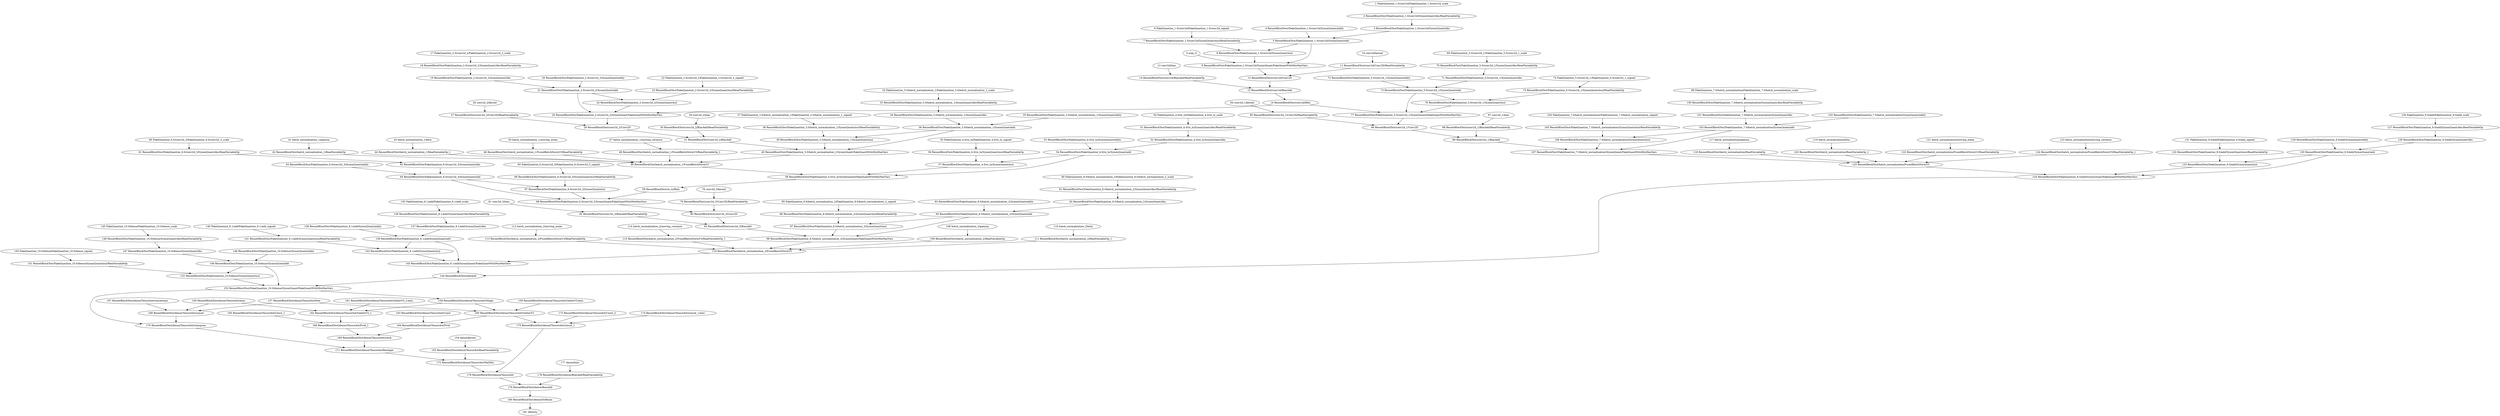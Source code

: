 strict digraph  {
"0 args_0" [id=0, op=Placeholder];
"1 FakeQuantize_1.0/conv2d/FakeQuantize_1.0/conv2d_scale" [id=1, op=Placeholder];
"2 ResnetBlockTest/FakeQuantize_1.0/conv2d/SymmQuant/Abs/ReadVariableOp" [id=2, op=ReadVariableOp];
"3 ResnetBlockTest/FakeQuantize_1.0/conv2d/SymmQuant/Abs" [id=3, op=Abs];
"4 ResnetBlockTest/FakeQuantize_1.0/conv2d/SymmQuant/add/y" [id=4, op=Const];
"5 ResnetBlockTest/FakeQuantize_1.0/conv2d/SymmQuant/add" [id=5, op=AddV2];
"6 FakeQuantize_1.0/conv2d/FakeQuantize_1.0/conv2d_signed" [id=6, op=Placeholder];
"7 ResnetBlockTest/FakeQuantize_1.0/conv2d/SymmQuant/mul/ReadVariableOp" [id=7, op=ReadVariableOp];
"8 ResnetBlockTest/FakeQuantize_1.0/conv2d/SymmQuant/mul" [id=8, op=Mul];
"9 ResnetBlockTest/FakeQuantize_1.0/conv2d/SymmQuant/FakeQuantWithMinMaxVars" [id=9, op=FakeQuantWithMinMaxVars];
"10 conv2d/kernel" [id=10, op=Placeholder];
"11 ResnetBlockTest/conv2d/Conv2D/ReadVariableOp" [id=11, op=ReadVariableOp];
"12 ResnetBlockTest/conv2d/Conv2D" [id=12, op=Conv2D];
"13 conv2d/bias" [id=13, op=Placeholder];
"14 ResnetBlockTest/conv2d/BiasAdd/ReadVariableOp" [id=14, op=ReadVariableOp];
"15 ResnetBlockTest/conv2d/BiasAdd" [id=15, op=BiasAdd];
"16 ResnetBlockTest/conv2d/Relu" [id=16, op=Relu];
"17 FakeQuantize_2.0/conv2d_2/FakeQuantize_2.0/conv2d_2_scale" [id=17, op=Placeholder];
"18 ResnetBlockTest/FakeQuantize_2.0/conv2d_2/SymmQuant/Abs/ReadVariableOp" [id=18, op=ReadVariableOp];
"19 ResnetBlockTest/FakeQuantize_2.0/conv2d_2/SymmQuant/Abs" [id=19, op=Abs];
"20 ResnetBlockTest/FakeQuantize_2.0/conv2d_2/SymmQuant/add/y" [id=20, op=Const];
"21 ResnetBlockTest/FakeQuantize_2.0/conv2d_2/SymmQuant/add" [id=21, op=AddV2];
"22 FakeQuantize_2.0/conv2d_2/FakeQuantize_2.0/conv2d_2_signed" [id=22, op=Placeholder];
"23 ResnetBlockTest/FakeQuantize_2.0/conv2d_2/SymmQuant/mul/ReadVariableOp" [id=23, op=ReadVariableOp];
"24 ResnetBlockTest/FakeQuantize_2.0/conv2d_2/SymmQuant/mul" [id=24, op=Mul];
"25 ResnetBlockTest/FakeQuantize_2.0/conv2d_2/SymmQuant/FakeQuantWithMinMaxVars" [id=25, op=FakeQuantWithMinMaxVars];
"26 conv2d_2/kernel" [id=26, op=Placeholder];
"27 ResnetBlockTest/conv2d_2/Conv2D/ReadVariableOp" [id=27, op=ReadVariableOp];
"28 ResnetBlockTest/conv2d_2/Conv2D" [id=28, op=Conv2D];
"29 conv2d_2/bias" [id=29, op=Placeholder];
"30 ResnetBlockTest/conv2d_2/BiasAdd/ReadVariableOp" [id=30, op=ReadVariableOp];
"31 ResnetBlockTest/conv2d_2/BiasAdd" [id=31, op=BiasAdd];
"32 FakeQuantize_3.0/batch_normalization_1/FakeQuantize_3.0/batch_normalization_1_scale" [id=32, op=Placeholder];
"33 ResnetBlockTest/FakeQuantize_3.0/batch_normalization_1/SymmQuant/Abs/ReadVariableOp" [id=33, op=ReadVariableOp];
"34 ResnetBlockTest/FakeQuantize_3.0/batch_normalization_1/SymmQuant/Abs" [id=34, op=Abs];
"35 ResnetBlockTest/FakeQuantize_3.0/batch_normalization_1/SymmQuant/add/y" [id=35, op=Const];
"36 ResnetBlockTest/FakeQuantize_3.0/batch_normalization_1/SymmQuant/add" [id=36, op=AddV2];
"37 FakeQuantize_3.0/batch_normalization_1/FakeQuantize_3.0/batch_normalization_1_signed" [id=37, op=Placeholder];
"38 ResnetBlockTest/FakeQuantize_3.0/batch_normalization_1/SymmQuant/mul/ReadVariableOp" [id=38, op=ReadVariableOp];
"39 ResnetBlockTest/FakeQuantize_3.0/batch_normalization_1/SymmQuant/mul" [id=39, op=Mul];
"40 ResnetBlockTest/FakeQuantize_3.0/batch_normalization_1/SymmQuant/FakeQuantWithMinMaxVars" [id=40, op=FakeQuantWithMinMaxVars];
"41 batch_normalization_1/gamma" [id=41, op=Placeholder];
"42 ResnetBlockTest/batch_normalization_1/ReadVariableOp" [id=42, op=ReadVariableOp];
"43 batch_normalization_1/beta" [id=43, op=Placeholder];
"44 ResnetBlockTest/batch_normalization_1/ReadVariableOp_1" [id=44, op=ReadVariableOp];
"45 batch_normalization_1/moving_mean" [id=45, op=Placeholder];
"46 ResnetBlockTest/batch_normalization_1/FusedBatchNormV3/ReadVariableOp" [id=46, op=ReadVariableOp];
"47 batch_normalization_1/moving_variance" [id=47, op=Placeholder];
"48 ResnetBlockTest/batch_normalization_1/FusedBatchNormV3/ReadVariableOp_1" [id=48, op=ReadVariableOp];
"49 ResnetBlockTest/batch_normalization_1/FusedBatchNormV3" [id=49, op=FusedBatchNormV3];
"50 FakeQuantize_4.0/re_lu/FakeQuantize_4.0/re_lu_scale" [id=50, op=Placeholder];
"51 ResnetBlockTest/FakeQuantize_4.0/re_lu/SymmQuant/Abs/ReadVariableOp" [id=51, op=ReadVariableOp];
"52 ResnetBlockTest/FakeQuantize_4.0/re_lu/SymmQuant/Abs" [id=52, op=Abs];
"53 ResnetBlockTest/FakeQuantize_4.0/re_lu/SymmQuant/add/y" [id=53, op=Const];
"54 ResnetBlockTest/FakeQuantize_4.0/re_lu/SymmQuant/add" [id=54, op=AddV2];
"55 FakeQuantize_4.0/re_lu/FakeQuantize_4.0/re_lu_signed" [id=55, op=Placeholder];
"56 ResnetBlockTest/FakeQuantize_4.0/re_lu/SymmQuant/mul/ReadVariableOp" [id=56, op=ReadVariableOp];
"57 ResnetBlockTest/FakeQuantize_4.0/re_lu/SymmQuant/mul" [id=57, op=Mul];
"58 ResnetBlockTest/FakeQuantize_4.0/re_lu/SymmQuant/FakeQuantWithMinMaxVars" [id=58, op=FakeQuantWithMinMaxVars];
"59 ResnetBlockTest/re_lu/Relu" [id=59, op=Relu];
"60 FakeQuantize_6.0/conv2d_3/FakeQuantize_6.0/conv2d_3_scale" [id=60, op=Placeholder];
"61 ResnetBlockTest/FakeQuantize_6.0/conv2d_3/SymmQuant/Abs/ReadVariableOp" [id=61, op=ReadVariableOp];
"62 ResnetBlockTest/FakeQuantize_6.0/conv2d_3/SymmQuant/Abs" [id=62, op=Abs];
"63 ResnetBlockTest/FakeQuantize_6.0/conv2d_3/SymmQuant/add/y" [id=63, op=Const];
"64 ResnetBlockTest/FakeQuantize_6.0/conv2d_3/SymmQuant/add" [id=64, op=AddV2];
"65 FakeQuantize_6.0/conv2d_3/FakeQuantize_6.0/conv2d_3_signed" [id=65, op=Placeholder];
"66 ResnetBlockTest/FakeQuantize_6.0/conv2d_3/SymmQuant/mul/ReadVariableOp" [id=66, op=ReadVariableOp];
"67 ResnetBlockTest/FakeQuantize_6.0/conv2d_3/SymmQuant/mul" [id=67, op=Mul];
"68 ResnetBlockTest/FakeQuantize_6.0/conv2d_3/SymmQuant/FakeQuantWithMinMaxVars" [id=68, op=FakeQuantWithMinMaxVars];
"69 FakeQuantize_5.0/conv2d_1/FakeQuantize_5.0/conv2d_1_scale" [id=69, op=Placeholder];
"70 ResnetBlockTest/FakeQuantize_5.0/conv2d_1/SymmQuant/Abs/ReadVariableOp" [id=70, op=ReadVariableOp];
"71 ResnetBlockTest/FakeQuantize_5.0/conv2d_1/SymmQuant/Abs" [id=71, op=Abs];
"72 ResnetBlockTest/FakeQuantize_5.0/conv2d_1/SymmQuant/add/y" [id=72, op=Const];
"73 ResnetBlockTest/FakeQuantize_5.0/conv2d_1/SymmQuant/add" [id=73, op=AddV2];
"74 FakeQuantize_5.0/conv2d_1/FakeQuantize_5.0/conv2d_1_signed" [id=74, op=Placeholder];
"75 ResnetBlockTest/FakeQuantize_5.0/conv2d_1/SymmQuant/mul/ReadVariableOp" [id=75, op=ReadVariableOp];
"76 ResnetBlockTest/FakeQuantize_5.0/conv2d_1/SymmQuant/mul" [id=76, op=Mul];
"77 ResnetBlockTest/FakeQuantize_5.0/conv2d_1/SymmQuant/FakeQuantWithMinMaxVars" [id=77, op=FakeQuantWithMinMaxVars];
"78 conv2d_3/kernel" [id=78, op=Placeholder];
"79 ResnetBlockTest/conv2d_3/Conv2D/ReadVariableOp" [id=79, op=ReadVariableOp];
"80 ResnetBlockTest/conv2d_3/Conv2D" [id=80, op=Conv2D];
"81 conv2d_3/bias" [id=81, op=Placeholder];
"82 ResnetBlockTest/conv2d_3/BiasAdd/ReadVariableOp" [id=82, op=ReadVariableOp];
"83 ResnetBlockTest/conv2d_3/BiasAdd" [id=83, op=BiasAdd];
"84 conv2d_1/kernel" [id=84, op=Placeholder];
"85 ResnetBlockTest/conv2d_1/Conv2D/ReadVariableOp" [id=85, op=ReadVariableOp];
"86 ResnetBlockTest/conv2d_1/Conv2D" [id=86, op=Conv2D];
"87 conv2d_1/bias" [id=87, op=Placeholder];
"88 ResnetBlockTest/conv2d_1/BiasAdd/ReadVariableOp" [id=88, op=ReadVariableOp];
"89 ResnetBlockTest/conv2d_1/BiasAdd" [id=89, op=BiasAdd];
"90 FakeQuantize_8.0/batch_normalization_2/FakeQuantize_8.0/batch_normalization_2_scale" [id=90, op=Placeholder];
"91 ResnetBlockTest/FakeQuantize_8.0/batch_normalization_2/SymmQuant/Abs/ReadVariableOp" [id=91, op=ReadVariableOp];
"92 ResnetBlockTest/FakeQuantize_8.0/batch_normalization_2/SymmQuant/Abs" [id=92, op=Abs];
"93 ResnetBlockTest/FakeQuantize_8.0/batch_normalization_2/SymmQuant/add/y" [id=93, op=Const];
"94 ResnetBlockTest/FakeQuantize_8.0/batch_normalization_2/SymmQuant/add" [id=94, op=AddV2];
"95 FakeQuantize_8.0/batch_normalization_2/FakeQuantize_8.0/batch_normalization_2_signed" [id=95, op=Placeholder];
"96 ResnetBlockTest/FakeQuantize_8.0/batch_normalization_2/SymmQuant/mul/ReadVariableOp" [id=96, op=ReadVariableOp];
"97 ResnetBlockTest/FakeQuantize_8.0/batch_normalization_2/SymmQuant/mul" [id=97, op=Mul];
"98 ResnetBlockTest/FakeQuantize_8.0/batch_normalization_2/SymmQuant/FakeQuantWithMinMaxVars" [id=98, op=FakeQuantWithMinMaxVars];
"99 FakeQuantize_7.0/batch_normalization/FakeQuantize_7.0/batch_normalization_scale" [id=99, op=Placeholder];
"100 ResnetBlockTest/FakeQuantize_7.0/batch_normalization/SymmQuant/Abs/ReadVariableOp" [id=100, op=ReadVariableOp];
"101 ResnetBlockTest/FakeQuantize_7.0/batch_normalization/SymmQuant/Abs" [id=101, op=Abs];
"102 ResnetBlockTest/FakeQuantize_7.0/batch_normalization/SymmQuant/add/y" [id=102, op=Const];
"103 ResnetBlockTest/FakeQuantize_7.0/batch_normalization/SymmQuant/add" [id=103, op=AddV2];
"104 FakeQuantize_7.0/batch_normalization/FakeQuantize_7.0/batch_normalization_signed" [id=104, op=Placeholder];
"105 ResnetBlockTest/FakeQuantize_7.0/batch_normalization/SymmQuant/mul/ReadVariableOp" [id=105, op=ReadVariableOp];
"106 ResnetBlockTest/FakeQuantize_7.0/batch_normalization/SymmQuant/mul" [id=106, op=Mul];
"107 ResnetBlockTest/FakeQuantize_7.0/batch_normalization/SymmQuant/FakeQuantWithMinMaxVars" [id=107, op=FakeQuantWithMinMaxVars];
"108 batch_normalization_2/gamma" [id=108, op=Placeholder];
"109 ResnetBlockTest/batch_normalization_2/ReadVariableOp" [id=109, op=ReadVariableOp];
"110 batch_normalization_2/beta" [id=110, op=Placeholder];
"111 ResnetBlockTest/batch_normalization_2/ReadVariableOp_1" [id=111, op=ReadVariableOp];
"112 batch_normalization_2/moving_mean" [id=112, op=Placeholder];
"113 ResnetBlockTest/batch_normalization_2/FusedBatchNormV3/ReadVariableOp" [id=113, op=ReadVariableOp];
"114 batch_normalization_2/moving_variance" [id=114, op=Placeholder];
"115 ResnetBlockTest/batch_normalization_2/FusedBatchNormV3/ReadVariableOp_1" [id=115, op=ReadVariableOp];
"116 ResnetBlockTest/batch_normalization_2/FusedBatchNormV3" [id=116, op=FusedBatchNormV3];
"117 batch_normalization/gamma" [id=117, op=Placeholder];
"118 ResnetBlockTest/batch_normalization/ReadVariableOp" [id=118, op=ReadVariableOp];
"119 batch_normalization/beta" [id=119, op=Placeholder];
"120 ResnetBlockTest/batch_normalization/ReadVariableOp_1" [id=120, op=ReadVariableOp];
"121 batch_normalization/moving_mean" [id=121, op=Placeholder];
"122 ResnetBlockTest/batch_normalization/FusedBatchNormV3/ReadVariableOp" [id=122, op=ReadVariableOp];
"123 batch_normalization/moving_variance" [id=123, op=Placeholder];
"124 ResnetBlockTest/batch_normalization/FusedBatchNormV3/ReadVariableOp_1" [id=124, op=ReadVariableOp];
"125 ResnetBlockTest/batch_normalization/FusedBatchNormV3" [id=125, op=FusedBatchNormV3];
"126 FakeQuantize_9.0/add/FakeQuantize_9.0/add_scale" [id=126, op=Placeholder];
"127 ResnetBlockTest/FakeQuantize_9.0/add/SymmQuant/Abs/ReadVariableOp" [id=127, op=ReadVariableOp];
"128 ResnetBlockTest/FakeQuantize_9.0/add/SymmQuant/Abs" [id=128, op=Abs];
"129 ResnetBlockTest/FakeQuantize_9.0/add/SymmQuant/add/y" [id=129, op=Const];
"130 ResnetBlockTest/FakeQuantize_9.0/add/SymmQuant/add" [id=130, op=AddV2];
"131 FakeQuantize_9.0/add/FakeQuantize_9.0/add_signed" [id=131, op=Placeholder];
"132 ResnetBlockTest/FakeQuantize_9.0/add/SymmQuant/mul/ReadVariableOp" [id=132, op=ReadVariableOp];
"133 ResnetBlockTest/FakeQuantize_9.0/add/SymmQuant/mul" [id=133, op=Mul];
"134 ResnetBlockTest/FakeQuantize_9.0/add/SymmQuant/FakeQuantWithMinMaxVars" [id=134, op=FakeQuantWithMinMaxVars];
"135 FakeQuantize_9.1/add/FakeQuantize_9.1/add_scale" [id=135, op=Placeholder];
"136 ResnetBlockTest/FakeQuantize_9.1/add/SymmQuant/Abs/ReadVariableOp" [id=136, op=ReadVariableOp];
"137 ResnetBlockTest/FakeQuantize_9.1/add/SymmQuant/Abs" [id=137, op=Abs];
"138 ResnetBlockTest/FakeQuantize_9.1/add/SymmQuant/add/y" [id=138, op=Const];
"139 ResnetBlockTest/FakeQuantize_9.1/add/SymmQuant/add" [id=139, op=AddV2];
"140 FakeQuantize_9.1/add/FakeQuantize_9.1/add_signed" [id=140, op=Placeholder];
"141 ResnetBlockTest/FakeQuantize_9.1/add/SymmQuant/mul/ReadVariableOp" [id=141, op=ReadVariableOp];
"142 ResnetBlockTest/FakeQuantize_9.1/add/SymmQuant/mul" [id=142, op=Mul];
"143 ResnetBlockTest/FakeQuantize_9.1/add/SymmQuant/FakeQuantWithMinMaxVars" [id=143, op=FakeQuantWithMinMaxVars];
"144 ResnetBlockTest/add/add" [id=144, op=AddV2];
"145 FakeQuantize_10.0/dense/FakeQuantize_10.0/dense_scale" [id=145, op=Placeholder];
"146 ResnetBlockTest/FakeQuantize_10.0/dense/SymmQuant/Abs/ReadVariableOp" [id=146, op=ReadVariableOp];
"147 ResnetBlockTest/FakeQuantize_10.0/dense/SymmQuant/Abs" [id=147, op=Abs];
"148 ResnetBlockTest/FakeQuantize_10.0/dense/SymmQuant/add/y" [id=148, op=Const];
"149 ResnetBlockTest/FakeQuantize_10.0/dense/SymmQuant/add" [id=149, op=AddV2];
"150 FakeQuantize_10.0/dense/FakeQuantize_10.0/dense_signed" [id=150, op=Placeholder];
"151 ResnetBlockTest/FakeQuantize_10.0/dense/SymmQuant/mul/ReadVariableOp" [id=151, op=ReadVariableOp];
"152 ResnetBlockTest/FakeQuantize_10.0/dense/SymmQuant/mul" [id=152, op=Mul];
"153 ResnetBlockTest/FakeQuantize_10.0/dense/SymmQuant/FakeQuantWithMinMaxVars" [id=153, op=FakeQuantWithMinMaxVars];
"154 dense/kernel" [id=154, op=Placeholder];
"155 ResnetBlockTest/dense/Tensordot/ReadVariableOp" [id=155, op=ReadVariableOp];
"156 ResnetBlockTest/dense/Tensordot/axes" [id=156, op=Const];
"157 ResnetBlockTest/dense/Tensordot/free" [id=157, op=Const];
"158 ResnetBlockTest/dense/Tensordot/Shape" [id=158, op=Shape];
"159 ResnetBlockTest/dense/Tensordot/GatherV2/axis" [id=159, op=Const];
"160 ResnetBlockTest/dense/Tensordot/GatherV2" [id=160, op=GatherV2];
"161 ResnetBlockTest/dense/Tensordot/GatherV2_1/axis" [id=161, op=Const];
"162 ResnetBlockTest/dense/Tensordot/GatherV2_1" [id=162, op=GatherV2];
"163 ResnetBlockTest/dense/Tensordot/Const" [id=163, op=Const];
"164 ResnetBlockTest/dense/Tensordot/Prod" [id=164, op=Prod];
"165 ResnetBlockTest/dense/Tensordot/Const_1" [id=165, op=Const];
"166 ResnetBlockTest/dense/Tensordot/Prod_1" [id=166, op=Prod];
"167 ResnetBlockTest/dense/Tensordot/concat/axis" [id=167, op=Const];
"168 ResnetBlockTest/dense/Tensordot/concat" [id=168, op=ConcatV2];
"169 ResnetBlockTest/dense/Tensordot/stack" [id=169, op=Pack];
"170 ResnetBlockTest/dense/Tensordot/transpose" [id=170, op=Transpose];
"171 ResnetBlockTest/dense/Tensordot/Reshape" [id=171, op=Reshape];
"172 ResnetBlockTest/dense/Tensordot/MatMul" [id=172, op=MatMul];
"173 ResnetBlockTest/dense/Tensordot/Const_2" [id=173, op=Const];
"174 ResnetBlockTest/dense/Tensordot/concat_1/axis" [id=174, op=Const];
"175 ResnetBlockTest/dense/Tensordot/concat_1" [id=175, op=ConcatV2];
"176 ResnetBlockTest/dense/Tensordot" [id=176, op=Reshape];
"177 dense/bias" [id=177, op=Placeholder];
"178 ResnetBlockTest/dense/BiasAdd/ReadVariableOp" [id=178, op=ReadVariableOp];
"179 ResnetBlockTest/dense/BiasAdd" [id=179, op=BiasAdd];
"180 ResnetBlockTest/dense/Softmax" [id=180, op=Softmax];
"181 Identity" [id=181, op=Identity];
"0 args_0" -> "9 ResnetBlockTest/FakeQuantize_1.0/conv2d/SymmQuant/FakeQuantWithMinMaxVars";
"1 FakeQuantize_1.0/conv2d/FakeQuantize_1.0/conv2d_scale" -> "2 ResnetBlockTest/FakeQuantize_1.0/conv2d/SymmQuant/Abs/ReadVariableOp";
"2 ResnetBlockTest/FakeQuantize_1.0/conv2d/SymmQuant/Abs/ReadVariableOp" -> "3 ResnetBlockTest/FakeQuantize_1.0/conv2d/SymmQuant/Abs";
"3 ResnetBlockTest/FakeQuantize_1.0/conv2d/SymmQuant/Abs" -> "5 ResnetBlockTest/FakeQuantize_1.0/conv2d/SymmQuant/add";
"4 ResnetBlockTest/FakeQuantize_1.0/conv2d/SymmQuant/add/y" -> "5 ResnetBlockTest/FakeQuantize_1.0/conv2d/SymmQuant/add";
"5 ResnetBlockTest/FakeQuantize_1.0/conv2d/SymmQuant/add" -> "8 ResnetBlockTest/FakeQuantize_1.0/conv2d/SymmQuant/mul";
"5 ResnetBlockTest/FakeQuantize_1.0/conv2d/SymmQuant/add" -> "9 ResnetBlockTest/FakeQuantize_1.0/conv2d/SymmQuant/FakeQuantWithMinMaxVars";
"6 FakeQuantize_1.0/conv2d/FakeQuantize_1.0/conv2d_signed" -> "7 ResnetBlockTest/FakeQuantize_1.0/conv2d/SymmQuant/mul/ReadVariableOp";
"7 ResnetBlockTest/FakeQuantize_1.0/conv2d/SymmQuant/mul/ReadVariableOp" -> "8 ResnetBlockTest/FakeQuantize_1.0/conv2d/SymmQuant/mul";
"8 ResnetBlockTest/FakeQuantize_1.0/conv2d/SymmQuant/mul" -> "9 ResnetBlockTest/FakeQuantize_1.0/conv2d/SymmQuant/FakeQuantWithMinMaxVars";
"9 ResnetBlockTest/FakeQuantize_1.0/conv2d/SymmQuant/FakeQuantWithMinMaxVars" -> "12 ResnetBlockTest/conv2d/Conv2D";
"10 conv2d/kernel" -> "11 ResnetBlockTest/conv2d/Conv2D/ReadVariableOp";
"11 ResnetBlockTest/conv2d/Conv2D/ReadVariableOp" -> "12 ResnetBlockTest/conv2d/Conv2D";
"12 ResnetBlockTest/conv2d/Conv2D" -> "15 ResnetBlockTest/conv2d/BiasAdd";
"13 conv2d/bias" -> "14 ResnetBlockTest/conv2d/BiasAdd/ReadVariableOp";
"14 ResnetBlockTest/conv2d/BiasAdd/ReadVariableOp" -> "15 ResnetBlockTest/conv2d/BiasAdd";
"15 ResnetBlockTest/conv2d/BiasAdd" -> "16 ResnetBlockTest/conv2d/Relu";
"16 ResnetBlockTest/conv2d/Relu" -> "25 ResnetBlockTest/FakeQuantize_2.0/conv2d_2/SymmQuant/FakeQuantWithMinMaxVars";
"16 ResnetBlockTest/conv2d/Relu" -> "77 ResnetBlockTest/FakeQuantize_5.0/conv2d_1/SymmQuant/FakeQuantWithMinMaxVars";
"17 FakeQuantize_2.0/conv2d_2/FakeQuantize_2.0/conv2d_2_scale" -> "18 ResnetBlockTest/FakeQuantize_2.0/conv2d_2/SymmQuant/Abs/ReadVariableOp";
"18 ResnetBlockTest/FakeQuantize_2.0/conv2d_2/SymmQuant/Abs/ReadVariableOp" -> "19 ResnetBlockTest/FakeQuantize_2.0/conv2d_2/SymmQuant/Abs";
"19 ResnetBlockTest/FakeQuantize_2.0/conv2d_2/SymmQuant/Abs" -> "21 ResnetBlockTest/FakeQuantize_2.0/conv2d_2/SymmQuant/add";
"20 ResnetBlockTest/FakeQuantize_2.0/conv2d_2/SymmQuant/add/y" -> "21 ResnetBlockTest/FakeQuantize_2.0/conv2d_2/SymmQuant/add";
"21 ResnetBlockTest/FakeQuantize_2.0/conv2d_2/SymmQuant/add" -> "24 ResnetBlockTest/FakeQuantize_2.0/conv2d_2/SymmQuant/mul";
"21 ResnetBlockTest/FakeQuantize_2.0/conv2d_2/SymmQuant/add" -> "25 ResnetBlockTest/FakeQuantize_2.0/conv2d_2/SymmQuant/FakeQuantWithMinMaxVars";
"22 FakeQuantize_2.0/conv2d_2/FakeQuantize_2.0/conv2d_2_signed" -> "23 ResnetBlockTest/FakeQuantize_2.0/conv2d_2/SymmQuant/mul/ReadVariableOp";
"23 ResnetBlockTest/FakeQuantize_2.0/conv2d_2/SymmQuant/mul/ReadVariableOp" -> "24 ResnetBlockTest/FakeQuantize_2.0/conv2d_2/SymmQuant/mul";
"24 ResnetBlockTest/FakeQuantize_2.0/conv2d_2/SymmQuant/mul" -> "25 ResnetBlockTest/FakeQuantize_2.0/conv2d_2/SymmQuant/FakeQuantWithMinMaxVars";
"25 ResnetBlockTest/FakeQuantize_2.0/conv2d_2/SymmQuant/FakeQuantWithMinMaxVars" -> "28 ResnetBlockTest/conv2d_2/Conv2D";
"26 conv2d_2/kernel" -> "27 ResnetBlockTest/conv2d_2/Conv2D/ReadVariableOp";
"27 ResnetBlockTest/conv2d_2/Conv2D/ReadVariableOp" -> "28 ResnetBlockTest/conv2d_2/Conv2D";
"28 ResnetBlockTest/conv2d_2/Conv2D" -> "31 ResnetBlockTest/conv2d_2/BiasAdd";
"29 conv2d_2/bias" -> "30 ResnetBlockTest/conv2d_2/BiasAdd/ReadVariableOp";
"30 ResnetBlockTest/conv2d_2/BiasAdd/ReadVariableOp" -> "31 ResnetBlockTest/conv2d_2/BiasAdd";
"31 ResnetBlockTest/conv2d_2/BiasAdd" -> "40 ResnetBlockTest/FakeQuantize_3.0/batch_normalization_1/SymmQuant/FakeQuantWithMinMaxVars";
"32 FakeQuantize_3.0/batch_normalization_1/FakeQuantize_3.0/batch_normalization_1_scale" -> "33 ResnetBlockTest/FakeQuantize_3.0/batch_normalization_1/SymmQuant/Abs/ReadVariableOp";
"33 ResnetBlockTest/FakeQuantize_3.0/batch_normalization_1/SymmQuant/Abs/ReadVariableOp" -> "34 ResnetBlockTest/FakeQuantize_3.0/batch_normalization_1/SymmQuant/Abs";
"34 ResnetBlockTest/FakeQuantize_3.0/batch_normalization_1/SymmQuant/Abs" -> "36 ResnetBlockTest/FakeQuantize_3.0/batch_normalization_1/SymmQuant/add";
"35 ResnetBlockTest/FakeQuantize_3.0/batch_normalization_1/SymmQuant/add/y" -> "36 ResnetBlockTest/FakeQuantize_3.0/batch_normalization_1/SymmQuant/add";
"36 ResnetBlockTest/FakeQuantize_3.0/batch_normalization_1/SymmQuant/add" -> "39 ResnetBlockTest/FakeQuantize_3.0/batch_normalization_1/SymmQuant/mul";
"36 ResnetBlockTest/FakeQuantize_3.0/batch_normalization_1/SymmQuant/add" -> "40 ResnetBlockTest/FakeQuantize_3.0/batch_normalization_1/SymmQuant/FakeQuantWithMinMaxVars";
"37 FakeQuantize_3.0/batch_normalization_1/FakeQuantize_3.0/batch_normalization_1_signed" -> "38 ResnetBlockTest/FakeQuantize_3.0/batch_normalization_1/SymmQuant/mul/ReadVariableOp";
"38 ResnetBlockTest/FakeQuantize_3.0/batch_normalization_1/SymmQuant/mul/ReadVariableOp" -> "39 ResnetBlockTest/FakeQuantize_3.0/batch_normalization_1/SymmQuant/mul";
"39 ResnetBlockTest/FakeQuantize_3.0/batch_normalization_1/SymmQuant/mul" -> "40 ResnetBlockTest/FakeQuantize_3.0/batch_normalization_1/SymmQuant/FakeQuantWithMinMaxVars";
"40 ResnetBlockTest/FakeQuantize_3.0/batch_normalization_1/SymmQuant/FakeQuantWithMinMaxVars" -> "49 ResnetBlockTest/batch_normalization_1/FusedBatchNormV3";
"41 batch_normalization_1/gamma" -> "42 ResnetBlockTest/batch_normalization_1/ReadVariableOp";
"42 ResnetBlockTest/batch_normalization_1/ReadVariableOp" -> "49 ResnetBlockTest/batch_normalization_1/FusedBatchNormV3";
"43 batch_normalization_1/beta" -> "44 ResnetBlockTest/batch_normalization_1/ReadVariableOp_1";
"44 ResnetBlockTest/batch_normalization_1/ReadVariableOp_1" -> "49 ResnetBlockTest/batch_normalization_1/FusedBatchNormV3";
"45 batch_normalization_1/moving_mean" -> "46 ResnetBlockTest/batch_normalization_1/FusedBatchNormV3/ReadVariableOp";
"46 ResnetBlockTest/batch_normalization_1/FusedBatchNormV3/ReadVariableOp" -> "49 ResnetBlockTest/batch_normalization_1/FusedBatchNormV3";
"47 batch_normalization_1/moving_variance" -> "48 ResnetBlockTest/batch_normalization_1/FusedBatchNormV3/ReadVariableOp_1";
"48 ResnetBlockTest/batch_normalization_1/FusedBatchNormV3/ReadVariableOp_1" -> "49 ResnetBlockTest/batch_normalization_1/FusedBatchNormV3";
"49 ResnetBlockTest/batch_normalization_1/FusedBatchNormV3" -> "58 ResnetBlockTest/FakeQuantize_4.0/re_lu/SymmQuant/FakeQuantWithMinMaxVars";
"50 FakeQuantize_4.0/re_lu/FakeQuantize_4.0/re_lu_scale" -> "51 ResnetBlockTest/FakeQuantize_4.0/re_lu/SymmQuant/Abs/ReadVariableOp";
"51 ResnetBlockTest/FakeQuantize_4.0/re_lu/SymmQuant/Abs/ReadVariableOp" -> "52 ResnetBlockTest/FakeQuantize_4.0/re_lu/SymmQuant/Abs";
"52 ResnetBlockTest/FakeQuantize_4.0/re_lu/SymmQuant/Abs" -> "54 ResnetBlockTest/FakeQuantize_4.0/re_lu/SymmQuant/add";
"53 ResnetBlockTest/FakeQuantize_4.0/re_lu/SymmQuant/add/y" -> "54 ResnetBlockTest/FakeQuantize_4.0/re_lu/SymmQuant/add";
"54 ResnetBlockTest/FakeQuantize_4.0/re_lu/SymmQuant/add" -> "57 ResnetBlockTest/FakeQuantize_4.0/re_lu/SymmQuant/mul";
"54 ResnetBlockTest/FakeQuantize_4.0/re_lu/SymmQuant/add" -> "58 ResnetBlockTest/FakeQuantize_4.0/re_lu/SymmQuant/FakeQuantWithMinMaxVars";
"55 FakeQuantize_4.0/re_lu/FakeQuantize_4.0/re_lu_signed" -> "56 ResnetBlockTest/FakeQuantize_4.0/re_lu/SymmQuant/mul/ReadVariableOp";
"56 ResnetBlockTest/FakeQuantize_4.0/re_lu/SymmQuant/mul/ReadVariableOp" -> "57 ResnetBlockTest/FakeQuantize_4.0/re_lu/SymmQuant/mul";
"57 ResnetBlockTest/FakeQuantize_4.0/re_lu/SymmQuant/mul" -> "58 ResnetBlockTest/FakeQuantize_4.0/re_lu/SymmQuant/FakeQuantWithMinMaxVars";
"58 ResnetBlockTest/FakeQuantize_4.0/re_lu/SymmQuant/FakeQuantWithMinMaxVars" -> "59 ResnetBlockTest/re_lu/Relu";
"59 ResnetBlockTest/re_lu/Relu" -> "68 ResnetBlockTest/FakeQuantize_6.0/conv2d_3/SymmQuant/FakeQuantWithMinMaxVars";
"60 FakeQuantize_6.0/conv2d_3/FakeQuantize_6.0/conv2d_3_scale" -> "61 ResnetBlockTest/FakeQuantize_6.0/conv2d_3/SymmQuant/Abs/ReadVariableOp";
"61 ResnetBlockTest/FakeQuantize_6.0/conv2d_3/SymmQuant/Abs/ReadVariableOp" -> "62 ResnetBlockTest/FakeQuantize_6.0/conv2d_3/SymmQuant/Abs";
"62 ResnetBlockTest/FakeQuantize_6.0/conv2d_3/SymmQuant/Abs" -> "64 ResnetBlockTest/FakeQuantize_6.0/conv2d_3/SymmQuant/add";
"63 ResnetBlockTest/FakeQuantize_6.0/conv2d_3/SymmQuant/add/y" -> "64 ResnetBlockTest/FakeQuantize_6.0/conv2d_3/SymmQuant/add";
"64 ResnetBlockTest/FakeQuantize_6.0/conv2d_3/SymmQuant/add" -> "67 ResnetBlockTest/FakeQuantize_6.0/conv2d_3/SymmQuant/mul";
"64 ResnetBlockTest/FakeQuantize_6.0/conv2d_3/SymmQuant/add" -> "68 ResnetBlockTest/FakeQuantize_6.0/conv2d_3/SymmQuant/FakeQuantWithMinMaxVars";
"65 FakeQuantize_6.0/conv2d_3/FakeQuantize_6.0/conv2d_3_signed" -> "66 ResnetBlockTest/FakeQuantize_6.0/conv2d_3/SymmQuant/mul/ReadVariableOp";
"66 ResnetBlockTest/FakeQuantize_6.0/conv2d_3/SymmQuant/mul/ReadVariableOp" -> "67 ResnetBlockTest/FakeQuantize_6.0/conv2d_3/SymmQuant/mul";
"67 ResnetBlockTest/FakeQuantize_6.0/conv2d_3/SymmQuant/mul" -> "68 ResnetBlockTest/FakeQuantize_6.0/conv2d_3/SymmQuant/FakeQuantWithMinMaxVars";
"68 ResnetBlockTest/FakeQuantize_6.0/conv2d_3/SymmQuant/FakeQuantWithMinMaxVars" -> "80 ResnetBlockTest/conv2d_3/Conv2D";
"69 FakeQuantize_5.0/conv2d_1/FakeQuantize_5.0/conv2d_1_scale" -> "70 ResnetBlockTest/FakeQuantize_5.0/conv2d_1/SymmQuant/Abs/ReadVariableOp";
"70 ResnetBlockTest/FakeQuantize_5.0/conv2d_1/SymmQuant/Abs/ReadVariableOp" -> "71 ResnetBlockTest/FakeQuantize_5.0/conv2d_1/SymmQuant/Abs";
"71 ResnetBlockTest/FakeQuantize_5.0/conv2d_1/SymmQuant/Abs" -> "73 ResnetBlockTest/FakeQuantize_5.0/conv2d_1/SymmQuant/add";
"72 ResnetBlockTest/FakeQuantize_5.0/conv2d_1/SymmQuant/add/y" -> "73 ResnetBlockTest/FakeQuantize_5.0/conv2d_1/SymmQuant/add";
"73 ResnetBlockTest/FakeQuantize_5.0/conv2d_1/SymmQuant/add" -> "76 ResnetBlockTest/FakeQuantize_5.0/conv2d_1/SymmQuant/mul";
"73 ResnetBlockTest/FakeQuantize_5.0/conv2d_1/SymmQuant/add" -> "77 ResnetBlockTest/FakeQuantize_5.0/conv2d_1/SymmQuant/FakeQuantWithMinMaxVars";
"74 FakeQuantize_5.0/conv2d_1/FakeQuantize_5.0/conv2d_1_signed" -> "75 ResnetBlockTest/FakeQuantize_5.0/conv2d_1/SymmQuant/mul/ReadVariableOp";
"75 ResnetBlockTest/FakeQuantize_5.0/conv2d_1/SymmQuant/mul/ReadVariableOp" -> "76 ResnetBlockTest/FakeQuantize_5.0/conv2d_1/SymmQuant/mul";
"76 ResnetBlockTest/FakeQuantize_5.0/conv2d_1/SymmQuant/mul" -> "77 ResnetBlockTest/FakeQuantize_5.0/conv2d_1/SymmQuant/FakeQuantWithMinMaxVars";
"77 ResnetBlockTest/FakeQuantize_5.0/conv2d_1/SymmQuant/FakeQuantWithMinMaxVars" -> "86 ResnetBlockTest/conv2d_1/Conv2D";
"78 conv2d_3/kernel" -> "79 ResnetBlockTest/conv2d_3/Conv2D/ReadVariableOp";
"79 ResnetBlockTest/conv2d_3/Conv2D/ReadVariableOp" -> "80 ResnetBlockTest/conv2d_3/Conv2D";
"80 ResnetBlockTest/conv2d_3/Conv2D" -> "83 ResnetBlockTest/conv2d_3/BiasAdd";
"81 conv2d_3/bias" -> "82 ResnetBlockTest/conv2d_3/BiasAdd/ReadVariableOp";
"82 ResnetBlockTest/conv2d_3/BiasAdd/ReadVariableOp" -> "83 ResnetBlockTest/conv2d_3/BiasAdd";
"83 ResnetBlockTest/conv2d_3/BiasAdd" -> "98 ResnetBlockTest/FakeQuantize_8.0/batch_normalization_2/SymmQuant/FakeQuantWithMinMaxVars";
"84 conv2d_1/kernel" -> "85 ResnetBlockTest/conv2d_1/Conv2D/ReadVariableOp";
"85 ResnetBlockTest/conv2d_1/Conv2D/ReadVariableOp" -> "86 ResnetBlockTest/conv2d_1/Conv2D";
"86 ResnetBlockTest/conv2d_1/Conv2D" -> "89 ResnetBlockTest/conv2d_1/BiasAdd";
"87 conv2d_1/bias" -> "88 ResnetBlockTest/conv2d_1/BiasAdd/ReadVariableOp";
"88 ResnetBlockTest/conv2d_1/BiasAdd/ReadVariableOp" -> "89 ResnetBlockTest/conv2d_1/BiasAdd";
"89 ResnetBlockTest/conv2d_1/BiasAdd" -> "107 ResnetBlockTest/FakeQuantize_7.0/batch_normalization/SymmQuant/FakeQuantWithMinMaxVars";
"90 FakeQuantize_8.0/batch_normalization_2/FakeQuantize_8.0/batch_normalization_2_scale" -> "91 ResnetBlockTest/FakeQuantize_8.0/batch_normalization_2/SymmQuant/Abs/ReadVariableOp";
"91 ResnetBlockTest/FakeQuantize_8.0/batch_normalization_2/SymmQuant/Abs/ReadVariableOp" -> "92 ResnetBlockTest/FakeQuantize_8.0/batch_normalization_2/SymmQuant/Abs";
"92 ResnetBlockTest/FakeQuantize_8.0/batch_normalization_2/SymmQuant/Abs" -> "94 ResnetBlockTest/FakeQuantize_8.0/batch_normalization_2/SymmQuant/add";
"93 ResnetBlockTest/FakeQuantize_8.0/batch_normalization_2/SymmQuant/add/y" -> "94 ResnetBlockTest/FakeQuantize_8.0/batch_normalization_2/SymmQuant/add";
"94 ResnetBlockTest/FakeQuantize_8.0/batch_normalization_2/SymmQuant/add" -> "97 ResnetBlockTest/FakeQuantize_8.0/batch_normalization_2/SymmQuant/mul";
"94 ResnetBlockTest/FakeQuantize_8.0/batch_normalization_2/SymmQuant/add" -> "98 ResnetBlockTest/FakeQuantize_8.0/batch_normalization_2/SymmQuant/FakeQuantWithMinMaxVars";
"95 FakeQuantize_8.0/batch_normalization_2/FakeQuantize_8.0/batch_normalization_2_signed" -> "96 ResnetBlockTest/FakeQuantize_8.0/batch_normalization_2/SymmQuant/mul/ReadVariableOp";
"96 ResnetBlockTest/FakeQuantize_8.0/batch_normalization_2/SymmQuant/mul/ReadVariableOp" -> "97 ResnetBlockTest/FakeQuantize_8.0/batch_normalization_2/SymmQuant/mul";
"97 ResnetBlockTest/FakeQuantize_8.0/batch_normalization_2/SymmQuant/mul" -> "98 ResnetBlockTest/FakeQuantize_8.0/batch_normalization_2/SymmQuant/FakeQuantWithMinMaxVars";
"98 ResnetBlockTest/FakeQuantize_8.0/batch_normalization_2/SymmQuant/FakeQuantWithMinMaxVars" -> "116 ResnetBlockTest/batch_normalization_2/FusedBatchNormV3";
"99 FakeQuantize_7.0/batch_normalization/FakeQuantize_7.0/batch_normalization_scale" -> "100 ResnetBlockTest/FakeQuantize_7.0/batch_normalization/SymmQuant/Abs/ReadVariableOp";
"100 ResnetBlockTest/FakeQuantize_7.0/batch_normalization/SymmQuant/Abs/ReadVariableOp" -> "101 ResnetBlockTest/FakeQuantize_7.0/batch_normalization/SymmQuant/Abs";
"101 ResnetBlockTest/FakeQuantize_7.0/batch_normalization/SymmQuant/Abs" -> "103 ResnetBlockTest/FakeQuantize_7.0/batch_normalization/SymmQuant/add";
"102 ResnetBlockTest/FakeQuantize_7.0/batch_normalization/SymmQuant/add/y" -> "103 ResnetBlockTest/FakeQuantize_7.0/batch_normalization/SymmQuant/add";
"103 ResnetBlockTest/FakeQuantize_7.0/batch_normalization/SymmQuant/add" -> "106 ResnetBlockTest/FakeQuantize_7.0/batch_normalization/SymmQuant/mul";
"103 ResnetBlockTest/FakeQuantize_7.0/batch_normalization/SymmQuant/add" -> "107 ResnetBlockTest/FakeQuantize_7.0/batch_normalization/SymmQuant/FakeQuantWithMinMaxVars";
"104 FakeQuantize_7.0/batch_normalization/FakeQuantize_7.0/batch_normalization_signed" -> "105 ResnetBlockTest/FakeQuantize_7.0/batch_normalization/SymmQuant/mul/ReadVariableOp";
"105 ResnetBlockTest/FakeQuantize_7.0/batch_normalization/SymmQuant/mul/ReadVariableOp" -> "106 ResnetBlockTest/FakeQuantize_7.0/batch_normalization/SymmQuant/mul";
"106 ResnetBlockTest/FakeQuantize_7.0/batch_normalization/SymmQuant/mul" -> "107 ResnetBlockTest/FakeQuantize_7.0/batch_normalization/SymmQuant/FakeQuantWithMinMaxVars";
"107 ResnetBlockTest/FakeQuantize_7.0/batch_normalization/SymmQuant/FakeQuantWithMinMaxVars" -> "125 ResnetBlockTest/batch_normalization/FusedBatchNormV3";
"108 batch_normalization_2/gamma" -> "109 ResnetBlockTest/batch_normalization_2/ReadVariableOp";
"109 ResnetBlockTest/batch_normalization_2/ReadVariableOp" -> "116 ResnetBlockTest/batch_normalization_2/FusedBatchNormV3";
"110 batch_normalization_2/beta" -> "111 ResnetBlockTest/batch_normalization_2/ReadVariableOp_1";
"111 ResnetBlockTest/batch_normalization_2/ReadVariableOp_1" -> "116 ResnetBlockTest/batch_normalization_2/FusedBatchNormV3";
"112 batch_normalization_2/moving_mean" -> "113 ResnetBlockTest/batch_normalization_2/FusedBatchNormV3/ReadVariableOp";
"113 ResnetBlockTest/batch_normalization_2/FusedBatchNormV3/ReadVariableOp" -> "116 ResnetBlockTest/batch_normalization_2/FusedBatchNormV3";
"114 batch_normalization_2/moving_variance" -> "115 ResnetBlockTest/batch_normalization_2/FusedBatchNormV3/ReadVariableOp_1";
"115 ResnetBlockTest/batch_normalization_2/FusedBatchNormV3/ReadVariableOp_1" -> "116 ResnetBlockTest/batch_normalization_2/FusedBatchNormV3";
"116 ResnetBlockTest/batch_normalization_2/FusedBatchNormV3" -> "143 ResnetBlockTest/FakeQuantize_9.1/add/SymmQuant/FakeQuantWithMinMaxVars";
"117 batch_normalization/gamma" -> "118 ResnetBlockTest/batch_normalization/ReadVariableOp";
"118 ResnetBlockTest/batch_normalization/ReadVariableOp" -> "125 ResnetBlockTest/batch_normalization/FusedBatchNormV3";
"119 batch_normalization/beta" -> "120 ResnetBlockTest/batch_normalization/ReadVariableOp_1";
"120 ResnetBlockTest/batch_normalization/ReadVariableOp_1" -> "125 ResnetBlockTest/batch_normalization/FusedBatchNormV3";
"121 batch_normalization/moving_mean" -> "122 ResnetBlockTest/batch_normalization/FusedBatchNormV3/ReadVariableOp";
"122 ResnetBlockTest/batch_normalization/FusedBatchNormV3/ReadVariableOp" -> "125 ResnetBlockTest/batch_normalization/FusedBatchNormV3";
"123 batch_normalization/moving_variance" -> "124 ResnetBlockTest/batch_normalization/FusedBatchNormV3/ReadVariableOp_1";
"124 ResnetBlockTest/batch_normalization/FusedBatchNormV3/ReadVariableOp_1" -> "125 ResnetBlockTest/batch_normalization/FusedBatchNormV3";
"125 ResnetBlockTest/batch_normalization/FusedBatchNormV3" -> "134 ResnetBlockTest/FakeQuantize_9.0/add/SymmQuant/FakeQuantWithMinMaxVars";
"126 FakeQuantize_9.0/add/FakeQuantize_9.0/add_scale" -> "127 ResnetBlockTest/FakeQuantize_9.0/add/SymmQuant/Abs/ReadVariableOp";
"127 ResnetBlockTest/FakeQuantize_9.0/add/SymmQuant/Abs/ReadVariableOp" -> "128 ResnetBlockTest/FakeQuantize_9.0/add/SymmQuant/Abs";
"128 ResnetBlockTest/FakeQuantize_9.0/add/SymmQuant/Abs" -> "130 ResnetBlockTest/FakeQuantize_9.0/add/SymmQuant/add";
"129 ResnetBlockTest/FakeQuantize_9.0/add/SymmQuant/add/y" -> "130 ResnetBlockTest/FakeQuantize_9.0/add/SymmQuant/add";
"130 ResnetBlockTest/FakeQuantize_9.0/add/SymmQuant/add" -> "133 ResnetBlockTest/FakeQuantize_9.0/add/SymmQuant/mul";
"130 ResnetBlockTest/FakeQuantize_9.0/add/SymmQuant/add" -> "134 ResnetBlockTest/FakeQuantize_9.0/add/SymmQuant/FakeQuantWithMinMaxVars";
"131 FakeQuantize_9.0/add/FakeQuantize_9.0/add_signed" -> "132 ResnetBlockTest/FakeQuantize_9.0/add/SymmQuant/mul/ReadVariableOp";
"132 ResnetBlockTest/FakeQuantize_9.0/add/SymmQuant/mul/ReadVariableOp" -> "133 ResnetBlockTest/FakeQuantize_9.0/add/SymmQuant/mul";
"133 ResnetBlockTest/FakeQuantize_9.0/add/SymmQuant/mul" -> "134 ResnetBlockTest/FakeQuantize_9.0/add/SymmQuant/FakeQuantWithMinMaxVars";
"134 ResnetBlockTest/FakeQuantize_9.0/add/SymmQuant/FakeQuantWithMinMaxVars" -> "144 ResnetBlockTest/add/add";
"135 FakeQuantize_9.1/add/FakeQuantize_9.1/add_scale" -> "136 ResnetBlockTest/FakeQuantize_9.1/add/SymmQuant/Abs/ReadVariableOp";
"136 ResnetBlockTest/FakeQuantize_9.1/add/SymmQuant/Abs/ReadVariableOp" -> "137 ResnetBlockTest/FakeQuantize_9.1/add/SymmQuant/Abs";
"137 ResnetBlockTest/FakeQuantize_9.1/add/SymmQuant/Abs" -> "139 ResnetBlockTest/FakeQuantize_9.1/add/SymmQuant/add";
"138 ResnetBlockTest/FakeQuantize_9.1/add/SymmQuant/add/y" -> "139 ResnetBlockTest/FakeQuantize_9.1/add/SymmQuant/add";
"139 ResnetBlockTest/FakeQuantize_9.1/add/SymmQuant/add" -> "142 ResnetBlockTest/FakeQuantize_9.1/add/SymmQuant/mul";
"139 ResnetBlockTest/FakeQuantize_9.1/add/SymmQuant/add" -> "143 ResnetBlockTest/FakeQuantize_9.1/add/SymmQuant/FakeQuantWithMinMaxVars";
"140 FakeQuantize_9.1/add/FakeQuantize_9.1/add_signed" -> "141 ResnetBlockTest/FakeQuantize_9.1/add/SymmQuant/mul/ReadVariableOp";
"141 ResnetBlockTest/FakeQuantize_9.1/add/SymmQuant/mul/ReadVariableOp" -> "142 ResnetBlockTest/FakeQuantize_9.1/add/SymmQuant/mul";
"142 ResnetBlockTest/FakeQuantize_9.1/add/SymmQuant/mul" -> "143 ResnetBlockTest/FakeQuantize_9.1/add/SymmQuant/FakeQuantWithMinMaxVars";
"143 ResnetBlockTest/FakeQuantize_9.1/add/SymmQuant/FakeQuantWithMinMaxVars" -> "144 ResnetBlockTest/add/add";
"144 ResnetBlockTest/add/add" -> "153 ResnetBlockTest/FakeQuantize_10.0/dense/SymmQuant/FakeQuantWithMinMaxVars";
"145 FakeQuantize_10.0/dense/FakeQuantize_10.0/dense_scale" -> "146 ResnetBlockTest/FakeQuantize_10.0/dense/SymmQuant/Abs/ReadVariableOp";
"146 ResnetBlockTest/FakeQuantize_10.0/dense/SymmQuant/Abs/ReadVariableOp" -> "147 ResnetBlockTest/FakeQuantize_10.0/dense/SymmQuant/Abs";
"147 ResnetBlockTest/FakeQuantize_10.0/dense/SymmQuant/Abs" -> "149 ResnetBlockTest/FakeQuantize_10.0/dense/SymmQuant/add";
"148 ResnetBlockTest/FakeQuantize_10.0/dense/SymmQuant/add/y" -> "149 ResnetBlockTest/FakeQuantize_10.0/dense/SymmQuant/add";
"149 ResnetBlockTest/FakeQuantize_10.0/dense/SymmQuant/add" -> "152 ResnetBlockTest/FakeQuantize_10.0/dense/SymmQuant/mul";
"149 ResnetBlockTest/FakeQuantize_10.0/dense/SymmQuant/add" -> "153 ResnetBlockTest/FakeQuantize_10.0/dense/SymmQuant/FakeQuantWithMinMaxVars";
"150 FakeQuantize_10.0/dense/FakeQuantize_10.0/dense_signed" -> "151 ResnetBlockTest/FakeQuantize_10.0/dense/SymmQuant/mul/ReadVariableOp";
"151 ResnetBlockTest/FakeQuantize_10.0/dense/SymmQuant/mul/ReadVariableOp" -> "152 ResnetBlockTest/FakeQuantize_10.0/dense/SymmQuant/mul";
"152 ResnetBlockTest/FakeQuantize_10.0/dense/SymmQuant/mul" -> "153 ResnetBlockTest/FakeQuantize_10.0/dense/SymmQuant/FakeQuantWithMinMaxVars";
"153 ResnetBlockTest/FakeQuantize_10.0/dense/SymmQuant/FakeQuantWithMinMaxVars" -> "158 ResnetBlockTest/dense/Tensordot/Shape";
"153 ResnetBlockTest/FakeQuantize_10.0/dense/SymmQuant/FakeQuantWithMinMaxVars" -> "170 ResnetBlockTest/dense/Tensordot/transpose";
"154 dense/kernel" -> "155 ResnetBlockTest/dense/Tensordot/ReadVariableOp";
"155 ResnetBlockTest/dense/Tensordot/ReadVariableOp" -> "172 ResnetBlockTest/dense/Tensordot/MatMul";
"156 ResnetBlockTest/dense/Tensordot/axes" -> "162 ResnetBlockTest/dense/Tensordot/GatherV2_1";
"156 ResnetBlockTest/dense/Tensordot/axes" -> "168 ResnetBlockTest/dense/Tensordot/concat";
"157 ResnetBlockTest/dense/Tensordot/free" -> "160 ResnetBlockTest/dense/Tensordot/GatherV2";
"157 ResnetBlockTest/dense/Tensordot/free" -> "168 ResnetBlockTest/dense/Tensordot/concat";
"158 ResnetBlockTest/dense/Tensordot/Shape" -> "160 ResnetBlockTest/dense/Tensordot/GatherV2";
"158 ResnetBlockTest/dense/Tensordot/Shape" -> "162 ResnetBlockTest/dense/Tensordot/GatherV2_1";
"159 ResnetBlockTest/dense/Tensordot/GatherV2/axis" -> "160 ResnetBlockTest/dense/Tensordot/GatherV2";
"160 ResnetBlockTest/dense/Tensordot/GatherV2" -> "164 ResnetBlockTest/dense/Tensordot/Prod";
"160 ResnetBlockTest/dense/Tensordot/GatherV2" -> "175 ResnetBlockTest/dense/Tensordot/concat_1";
"161 ResnetBlockTest/dense/Tensordot/GatherV2_1/axis" -> "162 ResnetBlockTest/dense/Tensordot/GatherV2_1";
"162 ResnetBlockTest/dense/Tensordot/GatherV2_1" -> "166 ResnetBlockTest/dense/Tensordot/Prod_1";
"163 ResnetBlockTest/dense/Tensordot/Const" -> "164 ResnetBlockTest/dense/Tensordot/Prod";
"164 ResnetBlockTest/dense/Tensordot/Prod" -> "169 ResnetBlockTest/dense/Tensordot/stack";
"165 ResnetBlockTest/dense/Tensordot/Const_1" -> "166 ResnetBlockTest/dense/Tensordot/Prod_1";
"166 ResnetBlockTest/dense/Tensordot/Prod_1" -> "169 ResnetBlockTest/dense/Tensordot/stack";
"167 ResnetBlockTest/dense/Tensordot/concat/axis" -> "168 ResnetBlockTest/dense/Tensordot/concat";
"168 ResnetBlockTest/dense/Tensordot/concat" -> "170 ResnetBlockTest/dense/Tensordot/transpose";
"169 ResnetBlockTest/dense/Tensordot/stack" -> "171 ResnetBlockTest/dense/Tensordot/Reshape";
"170 ResnetBlockTest/dense/Tensordot/transpose" -> "171 ResnetBlockTest/dense/Tensordot/Reshape";
"171 ResnetBlockTest/dense/Tensordot/Reshape" -> "172 ResnetBlockTest/dense/Tensordot/MatMul";
"172 ResnetBlockTest/dense/Tensordot/MatMul" -> "176 ResnetBlockTest/dense/Tensordot";
"173 ResnetBlockTest/dense/Tensordot/Const_2" -> "175 ResnetBlockTest/dense/Tensordot/concat_1";
"174 ResnetBlockTest/dense/Tensordot/concat_1/axis" -> "175 ResnetBlockTest/dense/Tensordot/concat_1";
"175 ResnetBlockTest/dense/Tensordot/concat_1" -> "176 ResnetBlockTest/dense/Tensordot";
"176 ResnetBlockTest/dense/Tensordot" -> "179 ResnetBlockTest/dense/BiasAdd";
"177 dense/bias" -> "178 ResnetBlockTest/dense/BiasAdd/ReadVariableOp";
"178 ResnetBlockTest/dense/BiasAdd/ReadVariableOp" -> "179 ResnetBlockTest/dense/BiasAdd";
"179 ResnetBlockTest/dense/BiasAdd" -> "180 ResnetBlockTest/dense/Softmax";
"180 ResnetBlockTest/dense/Softmax" -> "181 Identity";
}

